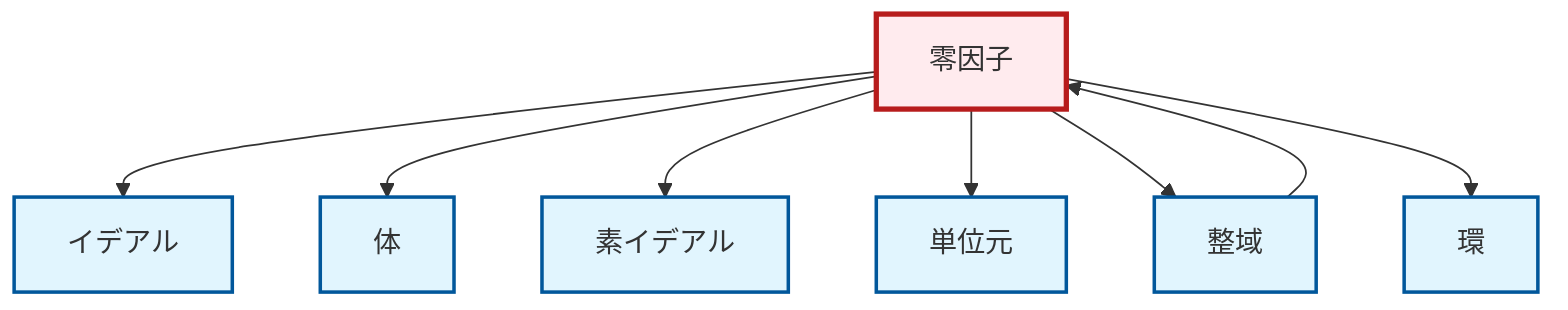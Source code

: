 graph TD
    classDef definition fill:#e1f5fe,stroke:#01579b,stroke-width:2px
    classDef theorem fill:#f3e5f5,stroke:#4a148c,stroke-width:2px
    classDef axiom fill:#fff3e0,stroke:#e65100,stroke-width:2px
    classDef example fill:#e8f5e9,stroke:#1b5e20,stroke-width:2px
    classDef current fill:#ffebee,stroke:#b71c1c,stroke-width:3px
    def-prime-ideal["素イデアル"]:::definition
    def-ring["環"]:::definition
    def-zero-divisor["零因子"]:::definition
    def-identity-element["単位元"]:::definition
    def-integral-domain["整域"]:::definition
    def-ideal["イデアル"]:::definition
    def-field["体"]:::definition
    def-zero-divisor --> def-ideal
    def-zero-divisor --> def-field
    def-zero-divisor --> def-prime-ideal
    def-zero-divisor --> def-identity-element
    def-integral-domain --> def-zero-divisor
    def-zero-divisor --> def-integral-domain
    def-zero-divisor --> def-ring
    class def-zero-divisor current